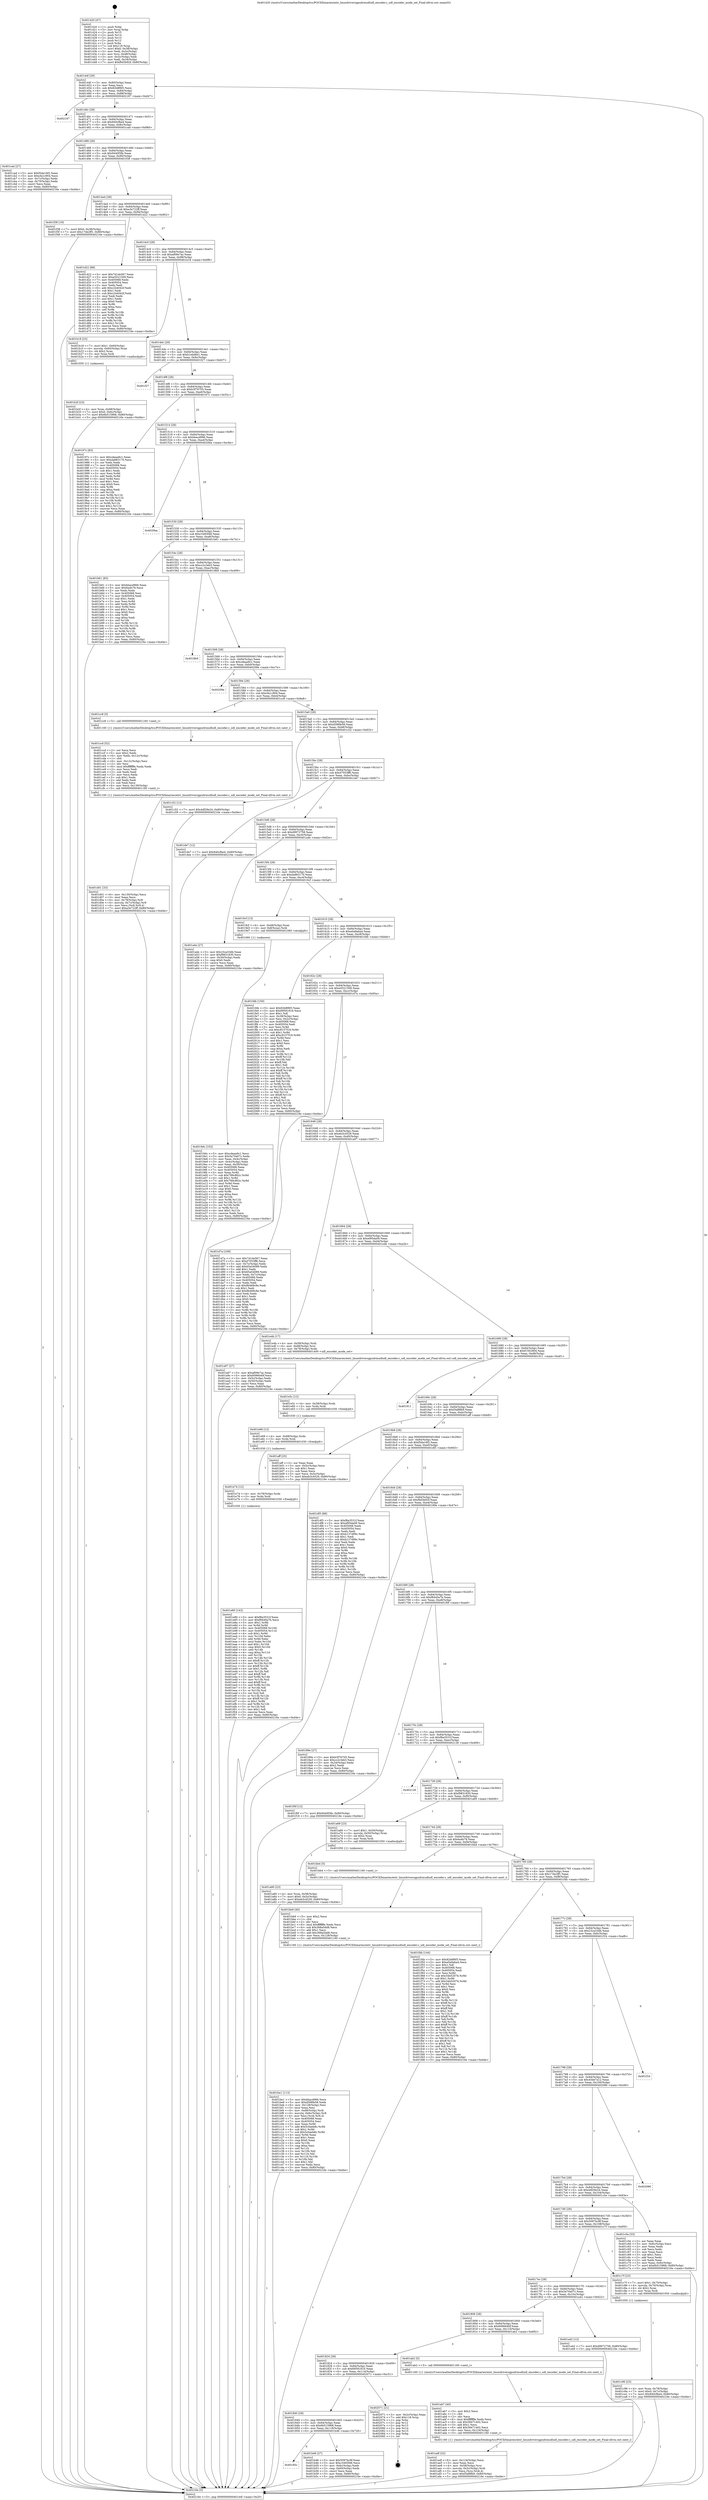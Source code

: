 digraph "0x401420" {
  label = "0x401420 (/mnt/c/Users/mathe/Desktop/tcc/POCII/binaries/extr_linuxdriversgpudrmudludl_encoder.c_udl_encoder_mode_set_Final-ollvm.out::main(0))"
  labelloc = "t"
  node[shape=record]

  Entry [label="",width=0.3,height=0.3,shape=circle,fillcolor=black,style=filled]
  "0x40144f" [label="{
     0x40144f [29]\l
     | [instrs]\l
     &nbsp;&nbsp;0x40144f \<+3\>: mov -0x80(%rbp),%eax\l
     &nbsp;&nbsp;0x401452 \<+2\>: mov %eax,%ecx\l
     &nbsp;&nbsp;0x401454 \<+6\>: sub $0x82b8f6f3,%ecx\l
     &nbsp;&nbsp;0x40145a \<+6\>: mov %eax,-0x84(%rbp)\l
     &nbsp;&nbsp;0x401460 \<+6\>: mov %ecx,-0x88(%rbp)\l
     &nbsp;&nbsp;0x401466 \<+6\>: je 0000000000402167 \<main+0xd47\>\l
  }"]
  "0x402167" [label="{
     0x402167\l
  }", style=dashed]
  "0x40146c" [label="{
     0x40146c [28]\l
     | [instrs]\l
     &nbsp;&nbsp;0x40146c \<+5\>: jmp 0000000000401471 \<main+0x51\>\l
     &nbsp;&nbsp;0x401471 \<+6\>: mov -0x84(%rbp),%eax\l
     &nbsp;&nbsp;0x401477 \<+5\>: sub $0x840cfbe4,%eax\l
     &nbsp;&nbsp;0x40147c \<+6\>: mov %eax,-0x8c(%rbp)\l
     &nbsp;&nbsp;0x401482 \<+6\>: je 0000000000401cad \<main+0x88d\>\l
  }"]
  Exit [label="",width=0.3,height=0.3,shape=circle,fillcolor=black,style=filled,peripheries=2]
  "0x401cad" [label="{
     0x401cad [27]\l
     | [instrs]\l
     &nbsp;&nbsp;0x401cad \<+5\>: mov $0xf5da16f2,%eax\l
     &nbsp;&nbsp;0x401cb2 \<+5\>: mov $0xcfa1c904,%ecx\l
     &nbsp;&nbsp;0x401cb7 \<+3\>: mov -0x7c(%rbp),%edx\l
     &nbsp;&nbsp;0x401cba \<+3\>: cmp -0x70(%rbp),%edx\l
     &nbsp;&nbsp;0x401cbd \<+3\>: cmovl %ecx,%eax\l
     &nbsp;&nbsp;0x401cc0 \<+3\>: mov %eax,-0x80(%rbp)\l
     &nbsp;&nbsp;0x401cc3 \<+5\>: jmp 000000000040216e \<main+0xd4e\>\l
  }"]
  "0x401488" [label="{
     0x401488 [28]\l
     | [instrs]\l
     &nbsp;&nbsp;0x401488 \<+5\>: jmp 000000000040148d \<main+0x6d\>\l
     &nbsp;&nbsp;0x40148d \<+6\>: mov -0x84(%rbp),%eax\l
     &nbsp;&nbsp;0x401493 \<+5\>: sub $0x9440f3fe,%eax\l
     &nbsp;&nbsp;0x401498 \<+6\>: mov %eax,-0x90(%rbp)\l
     &nbsp;&nbsp;0x40149e \<+6\>: je 0000000000401f38 \<main+0xb18\>\l
  }"]
  "0x401e80" [label="{
     0x401e80 [143]\l
     | [instrs]\l
     &nbsp;&nbsp;0x401e80 \<+5\>: mov $0xf8a3531f,%eax\l
     &nbsp;&nbsp;0x401e85 \<+5\>: mov $0xf8440a7b,%ecx\l
     &nbsp;&nbsp;0x401e8a \<+3\>: mov $0x1,%r8b\l
     &nbsp;&nbsp;0x401e8d \<+3\>: xor %r9d,%r9d\l
     &nbsp;&nbsp;0x401e90 \<+8\>: mov 0x405068,%r10d\l
     &nbsp;&nbsp;0x401e98 \<+8\>: mov 0x405054,%r11d\l
     &nbsp;&nbsp;0x401ea0 \<+4\>: sub $0x1,%r9d\l
     &nbsp;&nbsp;0x401ea4 \<+3\>: mov %r10d,%ebx\l
     &nbsp;&nbsp;0x401ea7 \<+3\>: add %r9d,%ebx\l
     &nbsp;&nbsp;0x401eaa \<+4\>: imul %ebx,%r10d\l
     &nbsp;&nbsp;0x401eae \<+4\>: and $0x1,%r10d\l
     &nbsp;&nbsp;0x401eb2 \<+4\>: cmp $0x0,%r10d\l
     &nbsp;&nbsp;0x401eb6 \<+4\>: sete %r14b\l
     &nbsp;&nbsp;0x401eba \<+4\>: cmp $0xa,%r11d\l
     &nbsp;&nbsp;0x401ebe \<+4\>: setl %r15b\l
     &nbsp;&nbsp;0x401ec2 \<+3\>: mov %r14b,%r12b\l
     &nbsp;&nbsp;0x401ec5 \<+4\>: xor $0xff,%r12b\l
     &nbsp;&nbsp;0x401ec9 \<+3\>: mov %r15b,%r13b\l
     &nbsp;&nbsp;0x401ecc \<+4\>: xor $0xff,%r13b\l
     &nbsp;&nbsp;0x401ed0 \<+4\>: xor $0x1,%r8b\l
     &nbsp;&nbsp;0x401ed4 \<+3\>: mov %r12b,%dl\l
     &nbsp;&nbsp;0x401ed7 \<+3\>: and $0xff,%dl\l
     &nbsp;&nbsp;0x401eda \<+3\>: and %r8b,%r14b\l
     &nbsp;&nbsp;0x401edd \<+3\>: mov %r13b,%sil\l
     &nbsp;&nbsp;0x401ee0 \<+4\>: and $0xff,%sil\l
     &nbsp;&nbsp;0x401ee4 \<+3\>: and %r8b,%r15b\l
     &nbsp;&nbsp;0x401ee7 \<+3\>: or %r14b,%dl\l
     &nbsp;&nbsp;0x401eea \<+3\>: or %r15b,%sil\l
     &nbsp;&nbsp;0x401eed \<+3\>: xor %sil,%dl\l
     &nbsp;&nbsp;0x401ef0 \<+3\>: or %r13b,%r12b\l
     &nbsp;&nbsp;0x401ef3 \<+4\>: xor $0xff,%r12b\l
     &nbsp;&nbsp;0x401ef7 \<+4\>: or $0x1,%r8b\l
     &nbsp;&nbsp;0x401efb \<+3\>: and %r8b,%r12b\l
     &nbsp;&nbsp;0x401efe \<+3\>: or %r12b,%dl\l
     &nbsp;&nbsp;0x401f01 \<+3\>: test $0x1,%dl\l
     &nbsp;&nbsp;0x401f04 \<+3\>: cmovne %ecx,%eax\l
     &nbsp;&nbsp;0x401f07 \<+3\>: mov %eax,-0x80(%rbp)\l
     &nbsp;&nbsp;0x401f0a \<+5\>: jmp 000000000040216e \<main+0xd4e\>\l
  }"]
  "0x401f38" [label="{
     0x401f38 [19]\l
     | [instrs]\l
     &nbsp;&nbsp;0x401f38 \<+7\>: movl $0x0,-0x38(%rbp)\l
     &nbsp;&nbsp;0x401f3f \<+7\>: movl $0x17de2ff1,-0x80(%rbp)\l
     &nbsp;&nbsp;0x401f46 \<+5\>: jmp 000000000040216e \<main+0xd4e\>\l
  }"]
  "0x4014a4" [label="{
     0x4014a4 [28]\l
     | [instrs]\l
     &nbsp;&nbsp;0x4014a4 \<+5\>: jmp 00000000004014a9 \<main+0x89\>\l
     &nbsp;&nbsp;0x4014a9 \<+6\>: mov -0x84(%rbp),%eax\l
     &nbsp;&nbsp;0x4014af \<+5\>: sub $0xa3e722ff,%eax\l
     &nbsp;&nbsp;0x4014b4 \<+6\>: mov %eax,-0x94(%rbp)\l
     &nbsp;&nbsp;0x4014ba \<+6\>: je 0000000000401d22 \<main+0x902\>\l
  }"]
  "0x401e74" [label="{
     0x401e74 [12]\l
     | [instrs]\l
     &nbsp;&nbsp;0x401e74 \<+4\>: mov -0x78(%rbp),%rdx\l
     &nbsp;&nbsp;0x401e78 \<+3\>: mov %rdx,%rdi\l
     &nbsp;&nbsp;0x401e7b \<+5\>: call 0000000000401030 \<free@plt\>\l
     | [calls]\l
     &nbsp;&nbsp;0x401030 \{1\} (unknown)\l
  }"]
  "0x401d22" [label="{
     0x401d22 [88]\l
     | [instrs]\l
     &nbsp;&nbsp;0x401d22 \<+5\>: mov $0x7d1de567,%eax\l
     &nbsp;&nbsp;0x401d27 \<+5\>: mov $0xe5521509,%ecx\l
     &nbsp;&nbsp;0x401d2c \<+7\>: mov 0x405068,%edx\l
     &nbsp;&nbsp;0x401d33 \<+7\>: mov 0x405054,%esi\l
     &nbsp;&nbsp;0x401d3a \<+2\>: mov %edx,%edi\l
     &nbsp;&nbsp;0x401d3c \<+6\>: add $0xc244042f,%edi\l
     &nbsp;&nbsp;0x401d42 \<+3\>: sub $0x1,%edi\l
     &nbsp;&nbsp;0x401d45 \<+6\>: sub $0xc244042f,%edi\l
     &nbsp;&nbsp;0x401d4b \<+3\>: imul %edi,%edx\l
     &nbsp;&nbsp;0x401d4e \<+3\>: and $0x1,%edx\l
     &nbsp;&nbsp;0x401d51 \<+3\>: cmp $0x0,%edx\l
     &nbsp;&nbsp;0x401d54 \<+4\>: sete %r8b\l
     &nbsp;&nbsp;0x401d58 \<+3\>: cmp $0xa,%esi\l
     &nbsp;&nbsp;0x401d5b \<+4\>: setl %r9b\l
     &nbsp;&nbsp;0x401d5f \<+3\>: mov %r8b,%r10b\l
     &nbsp;&nbsp;0x401d62 \<+3\>: and %r9b,%r10b\l
     &nbsp;&nbsp;0x401d65 \<+3\>: xor %r9b,%r8b\l
     &nbsp;&nbsp;0x401d68 \<+3\>: or %r8b,%r10b\l
     &nbsp;&nbsp;0x401d6b \<+4\>: test $0x1,%r10b\l
     &nbsp;&nbsp;0x401d6f \<+3\>: cmovne %ecx,%eax\l
     &nbsp;&nbsp;0x401d72 \<+3\>: mov %eax,-0x80(%rbp)\l
     &nbsp;&nbsp;0x401d75 \<+5\>: jmp 000000000040216e \<main+0xd4e\>\l
  }"]
  "0x4014c0" [label="{
     0x4014c0 [28]\l
     | [instrs]\l
     &nbsp;&nbsp;0x4014c0 \<+5\>: jmp 00000000004014c5 \<main+0xa5\>\l
     &nbsp;&nbsp;0x4014c5 \<+6\>: mov -0x84(%rbp),%eax\l
     &nbsp;&nbsp;0x4014cb \<+5\>: sub $0xaf09e7ac,%eax\l
     &nbsp;&nbsp;0x4014d0 \<+6\>: mov %eax,-0x98(%rbp)\l
     &nbsp;&nbsp;0x4014d6 \<+6\>: je 0000000000401b18 \<main+0x6f8\>\l
  }"]
  "0x401e68" [label="{
     0x401e68 [12]\l
     | [instrs]\l
     &nbsp;&nbsp;0x401e68 \<+4\>: mov -0x68(%rbp),%rdx\l
     &nbsp;&nbsp;0x401e6c \<+3\>: mov %rdx,%rdi\l
     &nbsp;&nbsp;0x401e6f \<+5\>: call 0000000000401030 \<free@plt\>\l
     | [calls]\l
     &nbsp;&nbsp;0x401030 \{1\} (unknown)\l
  }"]
  "0x401b18" [label="{
     0x401b18 [23]\l
     | [instrs]\l
     &nbsp;&nbsp;0x401b18 \<+7\>: movl $0x1,-0x60(%rbp)\l
     &nbsp;&nbsp;0x401b1f \<+4\>: movslq -0x60(%rbp),%rax\l
     &nbsp;&nbsp;0x401b23 \<+4\>: shl $0x2,%rax\l
     &nbsp;&nbsp;0x401b27 \<+3\>: mov %rax,%rdi\l
     &nbsp;&nbsp;0x401b2a \<+5\>: call 0000000000401050 \<malloc@plt\>\l
     | [calls]\l
     &nbsp;&nbsp;0x401050 \{1\} (unknown)\l
  }"]
  "0x4014dc" [label="{
     0x4014dc [28]\l
     | [instrs]\l
     &nbsp;&nbsp;0x4014dc \<+5\>: jmp 00000000004014e1 \<main+0xc1\>\l
     &nbsp;&nbsp;0x4014e1 \<+6\>: mov -0x84(%rbp),%eax\l
     &nbsp;&nbsp;0x4014e7 \<+5\>: sub $0xb1ebd6e1,%eax\l
     &nbsp;&nbsp;0x4014ec \<+6\>: mov %eax,-0x9c(%rbp)\l
     &nbsp;&nbsp;0x4014f2 \<+6\>: je 0000000000401f27 \<main+0xb07\>\l
  }"]
  "0x401e5c" [label="{
     0x401e5c [12]\l
     | [instrs]\l
     &nbsp;&nbsp;0x401e5c \<+4\>: mov -0x58(%rbp),%rdx\l
     &nbsp;&nbsp;0x401e60 \<+3\>: mov %rdx,%rdi\l
     &nbsp;&nbsp;0x401e63 \<+5\>: call 0000000000401030 \<free@plt\>\l
     | [calls]\l
     &nbsp;&nbsp;0x401030 \{1\} (unknown)\l
  }"]
  "0x401f27" [label="{
     0x401f27\l
  }", style=dashed]
  "0x4014f8" [label="{
     0x4014f8 [28]\l
     | [instrs]\l
     &nbsp;&nbsp;0x4014f8 \<+5\>: jmp 00000000004014fd \<main+0xdd\>\l
     &nbsp;&nbsp;0x4014fd \<+6\>: mov -0x84(%rbp),%eax\l
     &nbsp;&nbsp;0x401503 \<+5\>: sub $0xb3f76705,%eax\l
     &nbsp;&nbsp;0x401508 \<+6\>: mov %eax,-0xa0(%rbp)\l
     &nbsp;&nbsp;0x40150e \<+6\>: je 000000000040197c \<main+0x55c\>\l
  }"]
  "0x401d01" [label="{
     0x401d01 [33]\l
     | [instrs]\l
     &nbsp;&nbsp;0x401d01 \<+6\>: mov -0x130(%rbp),%ecx\l
     &nbsp;&nbsp;0x401d07 \<+3\>: imul %eax,%ecx\l
     &nbsp;&nbsp;0x401d0a \<+4\>: mov -0x78(%rbp),%r8\l
     &nbsp;&nbsp;0x401d0e \<+4\>: movslq -0x7c(%rbp),%r9\l
     &nbsp;&nbsp;0x401d12 \<+4\>: mov %ecx,(%r8,%r9,4)\l
     &nbsp;&nbsp;0x401d16 \<+7\>: movl $0xa3e722ff,-0x80(%rbp)\l
     &nbsp;&nbsp;0x401d1d \<+5\>: jmp 000000000040216e \<main+0xd4e\>\l
  }"]
  "0x40197c" [label="{
     0x40197c [83]\l
     | [instrs]\l
     &nbsp;&nbsp;0x40197c \<+5\>: mov $0xcdeaa9c1,%eax\l
     &nbsp;&nbsp;0x401981 \<+5\>: mov $0xda883170,%ecx\l
     &nbsp;&nbsp;0x401986 \<+2\>: xor %edx,%edx\l
     &nbsp;&nbsp;0x401988 \<+7\>: mov 0x405068,%esi\l
     &nbsp;&nbsp;0x40198f \<+7\>: mov 0x405054,%edi\l
     &nbsp;&nbsp;0x401996 \<+3\>: sub $0x1,%edx\l
     &nbsp;&nbsp;0x401999 \<+3\>: mov %esi,%r8d\l
     &nbsp;&nbsp;0x40199c \<+3\>: add %edx,%r8d\l
     &nbsp;&nbsp;0x40199f \<+4\>: imul %r8d,%esi\l
     &nbsp;&nbsp;0x4019a3 \<+3\>: and $0x1,%esi\l
     &nbsp;&nbsp;0x4019a6 \<+3\>: cmp $0x0,%esi\l
     &nbsp;&nbsp;0x4019a9 \<+4\>: sete %r9b\l
     &nbsp;&nbsp;0x4019ad \<+3\>: cmp $0xa,%edi\l
     &nbsp;&nbsp;0x4019b0 \<+4\>: setl %r10b\l
     &nbsp;&nbsp;0x4019b4 \<+3\>: mov %r9b,%r11b\l
     &nbsp;&nbsp;0x4019b7 \<+3\>: and %r10b,%r11b\l
     &nbsp;&nbsp;0x4019ba \<+3\>: xor %r10b,%r9b\l
     &nbsp;&nbsp;0x4019bd \<+3\>: or %r9b,%r11b\l
     &nbsp;&nbsp;0x4019c0 \<+4\>: test $0x1,%r11b\l
     &nbsp;&nbsp;0x4019c4 \<+3\>: cmovne %ecx,%eax\l
     &nbsp;&nbsp;0x4019c7 \<+3\>: mov %eax,-0x80(%rbp)\l
     &nbsp;&nbsp;0x4019ca \<+5\>: jmp 000000000040216e \<main+0xd4e\>\l
  }"]
  "0x401514" [label="{
     0x401514 [28]\l
     | [instrs]\l
     &nbsp;&nbsp;0x401514 \<+5\>: jmp 0000000000401519 \<main+0xf9\>\l
     &nbsp;&nbsp;0x401519 \<+6\>: mov -0x84(%rbp),%eax\l
     &nbsp;&nbsp;0x40151f \<+5\>: sub $0xbbacd966,%eax\l
     &nbsp;&nbsp;0x401524 \<+6\>: mov %eax,-0xa4(%rbp)\l
     &nbsp;&nbsp;0x40152a \<+6\>: je 00000000004020ba \<main+0xc9a\>\l
  }"]
  "0x401ccd" [label="{
     0x401ccd [52]\l
     | [instrs]\l
     &nbsp;&nbsp;0x401ccd \<+2\>: xor %ecx,%ecx\l
     &nbsp;&nbsp;0x401ccf \<+5\>: mov $0x2,%edx\l
     &nbsp;&nbsp;0x401cd4 \<+6\>: mov %edx,-0x12c(%rbp)\l
     &nbsp;&nbsp;0x401cda \<+1\>: cltd\l
     &nbsp;&nbsp;0x401cdb \<+6\>: mov -0x12c(%rbp),%esi\l
     &nbsp;&nbsp;0x401ce1 \<+2\>: idiv %esi\l
     &nbsp;&nbsp;0x401ce3 \<+6\>: imul $0xfffffffe,%edx,%edx\l
     &nbsp;&nbsp;0x401ce9 \<+2\>: mov %ecx,%edi\l
     &nbsp;&nbsp;0x401ceb \<+2\>: sub %edx,%edi\l
     &nbsp;&nbsp;0x401ced \<+2\>: mov %ecx,%edx\l
     &nbsp;&nbsp;0x401cef \<+3\>: sub $0x1,%edx\l
     &nbsp;&nbsp;0x401cf2 \<+2\>: add %edx,%edi\l
     &nbsp;&nbsp;0x401cf4 \<+2\>: sub %edi,%ecx\l
     &nbsp;&nbsp;0x401cf6 \<+6\>: mov %ecx,-0x130(%rbp)\l
     &nbsp;&nbsp;0x401cfc \<+5\>: call 0000000000401160 \<next_i\>\l
     | [calls]\l
     &nbsp;&nbsp;0x401160 \{1\} (/mnt/c/Users/mathe/Desktop/tcc/POCII/binaries/extr_linuxdriversgpudrmudludl_encoder.c_udl_encoder_mode_set_Final-ollvm.out::next_i)\l
  }"]
  "0x4020ba" [label="{
     0x4020ba\l
  }", style=dashed]
  "0x401530" [label="{
     0x401530 [28]\l
     | [instrs]\l
     &nbsp;&nbsp;0x401530 \<+5\>: jmp 0000000000401535 \<main+0x115\>\l
     &nbsp;&nbsp;0x401535 \<+6\>: mov -0x84(%rbp),%eax\l
     &nbsp;&nbsp;0x40153b \<+5\>: sub $0xc3493f48,%eax\l
     &nbsp;&nbsp;0x401540 \<+6\>: mov %eax,-0xa8(%rbp)\l
     &nbsp;&nbsp;0x401546 \<+6\>: je 0000000000401b61 \<main+0x741\>\l
  }"]
  "0x401c96" [label="{
     0x401c96 [23]\l
     | [instrs]\l
     &nbsp;&nbsp;0x401c96 \<+4\>: mov %rax,-0x78(%rbp)\l
     &nbsp;&nbsp;0x401c9a \<+7\>: movl $0x0,-0x7c(%rbp)\l
     &nbsp;&nbsp;0x401ca1 \<+7\>: movl $0x840cfbe4,-0x80(%rbp)\l
     &nbsp;&nbsp;0x401ca8 \<+5\>: jmp 000000000040216e \<main+0xd4e\>\l
  }"]
  "0x401b61" [label="{
     0x401b61 [83]\l
     | [instrs]\l
     &nbsp;&nbsp;0x401b61 \<+5\>: mov $0xbbacd966,%eax\l
     &nbsp;&nbsp;0x401b66 \<+5\>: mov $0x6a4b78,%ecx\l
     &nbsp;&nbsp;0x401b6b \<+2\>: xor %edx,%edx\l
     &nbsp;&nbsp;0x401b6d \<+7\>: mov 0x405068,%esi\l
     &nbsp;&nbsp;0x401b74 \<+7\>: mov 0x405054,%edi\l
     &nbsp;&nbsp;0x401b7b \<+3\>: sub $0x1,%edx\l
     &nbsp;&nbsp;0x401b7e \<+3\>: mov %esi,%r8d\l
     &nbsp;&nbsp;0x401b81 \<+3\>: add %edx,%r8d\l
     &nbsp;&nbsp;0x401b84 \<+4\>: imul %r8d,%esi\l
     &nbsp;&nbsp;0x401b88 \<+3\>: and $0x1,%esi\l
     &nbsp;&nbsp;0x401b8b \<+3\>: cmp $0x0,%esi\l
     &nbsp;&nbsp;0x401b8e \<+4\>: sete %r9b\l
     &nbsp;&nbsp;0x401b92 \<+3\>: cmp $0xa,%edi\l
     &nbsp;&nbsp;0x401b95 \<+4\>: setl %r10b\l
     &nbsp;&nbsp;0x401b99 \<+3\>: mov %r9b,%r11b\l
     &nbsp;&nbsp;0x401b9c \<+3\>: and %r10b,%r11b\l
     &nbsp;&nbsp;0x401b9f \<+3\>: xor %r10b,%r9b\l
     &nbsp;&nbsp;0x401ba2 \<+3\>: or %r9b,%r11b\l
     &nbsp;&nbsp;0x401ba5 \<+4\>: test $0x1,%r11b\l
     &nbsp;&nbsp;0x401ba9 \<+3\>: cmovne %ecx,%eax\l
     &nbsp;&nbsp;0x401bac \<+3\>: mov %eax,-0x80(%rbp)\l
     &nbsp;&nbsp;0x401baf \<+5\>: jmp 000000000040216e \<main+0xd4e\>\l
  }"]
  "0x40154c" [label="{
     0x40154c [28]\l
     | [instrs]\l
     &nbsp;&nbsp;0x40154c \<+5\>: jmp 0000000000401551 \<main+0x131\>\l
     &nbsp;&nbsp;0x401551 \<+6\>: mov -0x84(%rbp),%eax\l
     &nbsp;&nbsp;0x401557 \<+5\>: sub $0xcc2c3eb3,%eax\l
     &nbsp;&nbsp;0x40155c \<+6\>: mov %eax,-0xac(%rbp)\l
     &nbsp;&nbsp;0x401562 \<+6\>: je 00000000004018b9 \<main+0x499\>\l
  }"]
  "0x401be1" [label="{
     0x401be1 [113]\l
     | [instrs]\l
     &nbsp;&nbsp;0x401be1 \<+5\>: mov $0xbbacd966,%ecx\l
     &nbsp;&nbsp;0x401be6 \<+5\>: mov $0xd598fe58,%edx\l
     &nbsp;&nbsp;0x401beb \<+6\>: mov -0x128(%rbp),%esi\l
     &nbsp;&nbsp;0x401bf1 \<+3\>: imul %eax,%esi\l
     &nbsp;&nbsp;0x401bf4 \<+4\>: mov -0x68(%rbp),%rdi\l
     &nbsp;&nbsp;0x401bf8 \<+4\>: movslq -0x6c(%rbp),%r8\l
     &nbsp;&nbsp;0x401bfc \<+4\>: mov %esi,(%rdi,%r8,4)\l
     &nbsp;&nbsp;0x401c00 \<+7\>: mov 0x405068,%eax\l
     &nbsp;&nbsp;0x401c07 \<+7\>: mov 0x405054,%esi\l
     &nbsp;&nbsp;0x401c0e \<+3\>: mov %eax,%r9d\l
     &nbsp;&nbsp;0x401c11 \<+7\>: add $0x5c0aeb8c,%r9d\l
     &nbsp;&nbsp;0x401c18 \<+4\>: sub $0x1,%r9d\l
     &nbsp;&nbsp;0x401c1c \<+7\>: sub $0x5c0aeb8c,%r9d\l
     &nbsp;&nbsp;0x401c23 \<+4\>: imul %r9d,%eax\l
     &nbsp;&nbsp;0x401c27 \<+3\>: and $0x1,%eax\l
     &nbsp;&nbsp;0x401c2a \<+3\>: cmp $0x0,%eax\l
     &nbsp;&nbsp;0x401c2d \<+4\>: sete %r10b\l
     &nbsp;&nbsp;0x401c31 \<+3\>: cmp $0xa,%esi\l
     &nbsp;&nbsp;0x401c34 \<+4\>: setl %r11b\l
     &nbsp;&nbsp;0x401c38 \<+3\>: mov %r10b,%bl\l
     &nbsp;&nbsp;0x401c3b \<+3\>: and %r11b,%bl\l
     &nbsp;&nbsp;0x401c3e \<+3\>: xor %r11b,%r10b\l
     &nbsp;&nbsp;0x401c41 \<+3\>: or %r10b,%bl\l
     &nbsp;&nbsp;0x401c44 \<+3\>: test $0x1,%bl\l
     &nbsp;&nbsp;0x401c47 \<+3\>: cmovne %edx,%ecx\l
     &nbsp;&nbsp;0x401c4a \<+3\>: mov %ecx,-0x80(%rbp)\l
     &nbsp;&nbsp;0x401c4d \<+5\>: jmp 000000000040216e \<main+0xd4e\>\l
  }"]
  "0x4018b9" [label="{
     0x4018b9\l
  }", style=dashed]
  "0x401568" [label="{
     0x401568 [28]\l
     | [instrs]\l
     &nbsp;&nbsp;0x401568 \<+5\>: jmp 000000000040156d \<main+0x14d\>\l
     &nbsp;&nbsp;0x40156d \<+6\>: mov -0x84(%rbp),%eax\l
     &nbsp;&nbsp;0x401573 \<+5\>: sub $0xcdeaa9c1,%eax\l
     &nbsp;&nbsp;0x401578 \<+6\>: mov %eax,-0xb0(%rbp)\l
     &nbsp;&nbsp;0x40157e \<+6\>: je 000000000040209e \<main+0xc7e\>\l
  }"]
  "0x401bb9" [label="{
     0x401bb9 [40]\l
     | [instrs]\l
     &nbsp;&nbsp;0x401bb9 \<+5\>: mov $0x2,%ecx\l
     &nbsp;&nbsp;0x401bbe \<+1\>: cltd\l
     &nbsp;&nbsp;0x401bbf \<+2\>: idiv %ecx\l
     &nbsp;&nbsp;0x401bc1 \<+6\>: imul $0xfffffffe,%edx,%ecx\l
     &nbsp;&nbsp;0x401bc7 \<+6\>: sub $0x368a5dd8,%ecx\l
     &nbsp;&nbsp;0x401bcd \<+3\>: add $0x1,%ecx\l
     &nbsp;&nbsp;0x401bd0 \<+6\>: add $0x368a5dd8,%ecx\l
     &nbsp;&nbsp;0x401bd6 \<+6\>: mov %ecx,-0x128(%rbp)\l
     &nbsp;&nbsp;0x401bdc \<+5\>: call 0000000000401160 \<next_i\>\l
     | [calls]\l
     &nbsp;&nbsp;0x401160 \{1\} (/mnt/c/Users/mathe/Desktop/tcc/POCII/binaries/extr_linuxdriversgpudrmudludl_encoder.c_udl_encoder_mode_set_Final-ollvm.out::next_i)\l
  }"]
  "0x40209e" [label="{
     0x40209e\l
  }", style=dashed]
  "0x401584" [label="{
     0x401584 [28]\l
     | [instrs]\l
     &nbsp;&nbsp;0x401584 \<+5\>: jmp 0000000000401589 \<main+0x169\>\l
     &nbsp;&nbsp;0x401589 \<+6\>: mov -0x84(%rbp),%eax\l
     &nbsp;&nbsp;0x40158f \<+5\>: sub $0xcfa1c904,%eax\l
     &nbsp;&nbsp;0x401594 \<+6\>: mov %eax,-0xb4(%rbp)\l
     &nbsp;&nbsp;0x40159a \<+6\>: je 0000000000401cc8 \<main+0x8a8\>\l
  }"]
  "0x40185c" [label="{
     0x40185c\l
  }", style=dashed]
  "0x401cc8" [label="{
     0x401cc8 [5]\l
     | [instrs]\l
     &nbsp;&nbsp;0x401cc8 \<+5\>: call 0000000000401160 \<next_i\>\l
     | [calls]\l
     &nbsp;&nbsp;0x401160 \{1\} (/mnt/c/Users/mathe/Desktop/tcc/POCII/binaries/extr_linuxdriversgpudrmudludl_encoder.c_udl_encoder_mode_set_Final-ollvm.out::next_i)\l
  }"]
  "0x4015a0" [label="{
     0x4015a0 [28]\l
     | [instrs]\l
     &nbsp;&nbsp;0x4015a0 \<+5\>: jmp 00000000004015a5 \<main+0x185\>\l
     &nbsp;&nbsp;0x4015a5 \<+6\>: mov -0x84(%rbp),%eax\l
     &nbsp;&nbsp;0x4015ab \<+5\>: sub $0xd598fe58,%eax\l
     &nbsp;&nbsp;0x4015b0 \<+6\>: mov %eax,-0xb8(%rbp)\l
     &nbsp;&nbsp;0x4015b6 \<+6\>: je 0000000000401c52 \<main+0x832\>\l
  }"]
  "0x401b46" [label="{
     0x401b46 [27]\l
     | [instrs]\l
     &nbsp;&nbsp;0x401b46 \<+5\>: mov $0x5097bc9f,%eax\l
     &nbsp;&nbsp;0x401b4b \<+5\>: mov $0xc3493f48,%ecx\l
     &nbsp;&nbsp;0x401b50 \<+3\>: mov -0x6c(%rbp),%edx\l
     &nbsp;&nbsp;0x401b53 \<+3\>: cmp -0x60(%rbp),%edx\l
     &nbsp;&nbsp;0x401b56 \<+3\>: cmovl %ecx,%eax\l
     &nbsp;&nbsp;0x401b59 \<+3\>: mov %eax,-0x80(%rbp)\l
     &nbsp;&nbsp;0x401b5c \<+5\>: jmp 000000000040216e \<main+0xd4e\>\l
  }"]
  "0x401c52" [label="{
     0x401c52 [12]\l
     | [instrs]\l
     &nbsp;&nbsp;0x401c52 \<+7\>: movl $0x4df29e24,-0x80(%rbp)\l
     &nbsp;&nbsp;0x401c59 \<+5\>: jmp 000000000040216e \<main+0xd4e\>\l
  }"]
  "0x4015bc" [label="{
     0x4015bc [28]\l
     | [instrs]\l
     &nbsp;&nbsp;0x4015bc \<+5\>: jmp 00000000004015c1 \<main+0x1a1\>\l
     &nbsp;&nbsp;0x4015c1 \<+6\>: mov -0x84(%rbp),%eax\l
     &nbsp;&nbsp;0x4015c7 \<+5\>: sub $0xd7053ff6,%eax\l
     &nbsp;&nbsp;0x4015cc \<+6\>: mov %eax,-0xbc(%rbp)\l
     &nbsp;&nbsp;0x4015d2 \<+6\>: je 0000000000401de7 \<main+0x9c7\>\l
  }"]
  "0x401840" [label="{
     0x401840 [28]\l
     | [instrs]\l
     &nbsp;&nbsp;0x401840 \<+5\>: jmp 0000000000401845 \<main+0x425\>\l
     &nbsp;&nbsp;0x401845 \<+6\>: mov -0x84(%rbp),%eax\l
     &nbsp;&nbsp;0x40184b \<+5\>: sub $0x6b515968,%eax\l
     &nbsp;&nbsp;0x401850 \<+6\>: mov %eax,-0x118(%rbp)\l
     &nbsp;&nbsp;0x401856 \<+6\>: je 0000000000401b46 \<main+0x726\>\l
  }"]
  "0x401de7" [label="{
     0x401de7 [12]\l
     | [instrs]\l
     &nbsp;&nbsp;0x401de7 \<+7\>: movl $0x840cfbe4,-0x80(%rbp)\l
     &nbsp;&nbsp;0x401dee \<+5\>: jmp 000000000040216e \<main+0xd4e\>\l
  }"]
  "0x4015d8" [label="{
     0x4015d8 [28]\l
     | [instrs]\l
     &nbsp;&nbsp;0x4015d8 \<+5\>: jmp 00000000004015dd \<main+0x1bd\>\l
     &nbsp;&nbsp;0x4015dd \<+6\>: mov -0x84(%rbp),%eax\l
     &nbsp;&nbsp;0x4015e3 \<+5\>: sub $0xd9972758,%eax\l
     &nbsp;&nbsp;0x4015e8 \<+6\>: mov %eax,-0xc0(%rbp)\l
     &nbsp;&nbsp;0x4015ee \<+6\>: je 0000000000401a4e \<main+0x62e\>\l
  }"]
  "0x402071" [label="{
     0x402071 [21]\l
     | [instrs]\l
     &nbsp;&nbsp;0x402071 \<+3\>: mov -0x2c(%rbp),%eax\l
     &nbsp;&nbsp;0x402074 \<+7\>: add $0x118,%rsp\l
     &nbsp;&nbsp;0x40207b \<+1\>: pop %rbx\l
     &nbsp;&nbsp;0x40207c \<+2\>: pop %r12\l
     &nbsp;&nbsp;0x40207e \<+2\>: pop %r13\l
     &nbsp;&nbsp;0x402080 \<+2\>: pop %r14\l
     &nbsp;&nbsp;0x402082 \<+2\>: pop %r15\l
     &nbsp;&nbsp;0x402084 \<+1\>: pop %rbp\l
     &nbsp;&nbsp;0x402085 \<+1\>: ret\l
  }"]
  "0x401a4e" [label="{
     0x401a4e [27]\l
     | [instrs]\l
     &nbsp;&nbsp;0x401a4e \<+5\>: mov $0x23ca33db,%eax\l
     &nbsp;&nbsp;0x401a53 \<+5\>: mov $0xf9831830,%ecx\l
     &nbsp;&nbsp;0x401a58 \<+3\>: mov -0x30(%rbp),%edx\l
     &nbsp;&nbsp;0x401a5b \<+3\>: cmp $0x0,%edx\l
     &nbsp;&nbsp;0x401a5e \<+3\>: cmove %ecx,%eax\l
     &nbsp;&nbsp;0x401a61 \<+3\>: mov %eax,-0x80(%rbp)\l
     &nbsp;&nbsp;0x401a64 \<+5\>: jmp 000000000040216e \<main+0xd4e\>\l
  }"]
  "0x4015f4" [label="{
     0x4015f4 [28]\l
     | [instrs]\l
     &nbsp;&nbsp;0x4015f4 \<+5\>: jmp 00000000004015f9 \<main+0x1d9\>\l
     &nbsp;&nbsp;0x4015f9 \<+6\>: mov -0x84(%rbp),%eax\l
     &nbsp;&nbsp;0x4015ff \<+5\>: sub $0xda883170,%eax\l
     &nbsp;&nbsp;0x401604 \<+6\>: mov %eax,-0xc4(%rbp)\l
     &nbsp;&nbsp;0x40160a \<+6\>: je 00000000004019cf \<main+0x5af\>\l
  }"]
  "0x401b2f" [label="{
     0x401b2f [23]\l
     | [instrs]\l
     &nbsp;&nbsp;0x401b2f \<+4\>: mov %rax,-0x68(%rbp)\l
     &nbsp;&nbsp;0x401b33 \<+7\>: movl $0x0,-0x6c(%rbp)\l
     &nbsp;&nbsp;0x401b3a \<+7\>: movl $0x6b515968,-0x80(%rbp)\l
     &nbsp;&nbsp;0x401b41 \<+5\>: jmp 000000000040216e \<main+0xd4e\>\l
  }"]
  "0x4019cf" [label="{
     0x4019cf [13]\l
     | [instrs]\l
     &nbsp;&nbsp;0x4019cf \<+4\>: mov -0x48(%rbp),%rax\l
     &nbsp;&nbsp;0x4019d3 \<+4\>: mov 0x8(%rax),%rdi\l
     &nbsp;&nbsp;0x4019d7 \<+5\>: call 0000000000401060 \<atoi@plt\>\l
     | [calls]\l
     &nbsp;&nbsp;0x401060 \{1\} (unknown)\l
  }"]
  "0x401610" [label="{
     0x401610 [28]\l
     | [instrs]\l
     &nbsp;&nbsp;0x401610 \<+5\>: jmp 0000000000401615 \<main+0x1f5\>\l
     &nbsp;&nbsp;0x401615 \<+6\>: mov -0x84(%rbp),%eax\l
     &nbsp;&nbsp;0x40161b \<+5\>: sub $0xe0a9aba4,%eax\l
     &nbsp;&nbsp;0x401620 \<+6\>: mov %eax,-0xc8(%rbp)\l
     &nbsp;&nbsp;0x401626 \<+6\>: je 0000000000401fdb \<main+0xbbb\>\l
  }"]
  "0x401adf" [label="{
     0x401adf [32]\l
     | [instrs]\l
     &nbsp;&nbsp;0x401adf \<+6\>: mov -0x124(%rbp),%ecx\l
     &nbsp;&nbsp;0x401ae5 \<+3\>: imul %eax,%ecx\l
     &nbsp;&nbsp;0x401ae8 \<+4\>: mov -0x58(%rbp),%rsi\l
     &nbsp;&nbsp;0x401aec \<+4\>: movslq -0x5c(%rbp),%rdi\l
     &nbsp;&nbsp;0x401af0 \<+3\>: mov %ecx,(%rsi,%rdi,4)\l
     &nbsp;&nbsp;0x401af3 \<+7\>: movl $0xf3af8fb9,-0x80(%rbp)\l
     &nbsp;&nbsp;0x401afa \<+5\>: jmp 000000000040216e \<main+0xd4e\>\l
  }"]
  "0x401fdb" [label="{
     0x401fdb [150]\l
     | [instrs]\l
     &nbsp;&nbsp;0x401fdb \<+5\>: mov $0x82b8f6f3,%eax\l
     &nbsp;&nbsp;0x401fe0 \<+5\>: mov $0x69591816,%ecx\l
     &nbsp;&nbsp;0x401fe5 \<+2\>: mov $0x1,%dl\l
     &nbsp;&nbsp;0x401fe7 \<+3\>: mov -0x38(%rbp),%esi\l
     &nbsp;&nbsp;0x401fea \<+3\>: mov %esi,-0x2c(%rbp)\l
     &nbsp;&nbsp;0x401fed \<+7\>: mov 0x405068,%esi\l
     &nbsp;&nbsp;0x401ff4 \<+7\>: mov 0x405054,%edi\l
     &nbsp;&nbsp;0x401ffb \<+3\>: mov %esi,%r8d\l
     &nbsp;&nbsp;0x401ffe \<+7\>: sub $0xc8157f18,%r8d\l
     &nbsp;&nbsp;0x402005 \<+4\>: sub $0x1,%r8d\l
     &nbsp;&nbsp;0x402009 \<+7\>: add $0xc8157f18,%r8d\l
     &nbsp;&nbsp;0x402010 \<+4\>: imul %r8d,%esi\l
     &nbsp;&nbsp;0x402014 \<+3\>: and $0x1,%esi\l
     &nbsp;&nbsp;0x402017 \<+3\>: cmp $0x0,%esi\l
     &nbsp;&nbsp;0x40201a \<+4\>: sete %r9b\l
     &nbsp;&nbsp;0x40201e \<+3\>: cmp $0xa,%edi\l
     &nbsp;&nbsp;0x402021 \<+4\>: setl %r10b\l
     &nbsp;&nbsp;0x402025 \<+3\>: mov %r9b,%r11b\l
     &nbsp;&nbsp;0x402028 \<+4\>: xor $0xff,%r11b\l
     &nbsp;&nbsp;0x40202c \<+3\>: mov %r10b,%bl\l
     &nbsp;&nbsp;0x40202f \<+3\>: xor $0xff,%bl\l
     &nbsp;&nbsp;0x402032 \<+3\>: xor $0x1,%dl\l
     &nbsp;&nbsp;0x402035 \<+3\>: mov %r11b,%r14b\l
     &nbsp;&nbsp;0x402038 \<+4\>: and $0xff,%r14b\l
     &nbsp;&nbsp;0x40203c \<+3\>: and %dl,%r9b\l
     &nbsp;&nbsp;0x40203f \<+3\>: mov %bl,%r15b\l
     &nbsp;&nbsp;0x402042 \<+4\>: and $0xff,%r15b\l
     &nbsp;&nbsp;0x402046 \<+3\>: and %dl,%r10b\l
     &nbsp;&nbsp;0x402049 \<+3\>: or %r9b,%r14b\l
     &nbsp;&nbsp;0x40204c \<+3\>: or %r10b,%r15b\l
     &nbsp;&nbsp;0x40204f \<+3\>: xor %r15b,%r14b\l
     &nbsp;&nbsp;0x402052 \<+3\>: or %bl,%r11b\l
     &nbsp;&nbsp;0x402055 \<+4\>: xor $0xff,%r11b\l
     &nbsp;&nbsp;0x402059 \<+3\>: or $0x1,%dl\l
     &nbsp;&nbsp;0x40205c \<+3\>: and %dl,%r11b\l
     &nbsp;&nbsp;0x40205f \<+3\>: or %r11b,%r14b\l
     &nbsp;&nbsp;0x402062 \<+4\>: test $0x1,%r14b\l
     &nbsp;&nbsp;0x402066 \<+3\>: cmovne %ecx,%eax\l
     &nbsp;&nbsp;0x402069 \<+3\>: mov %eax,-0x80(%rbp)\l
     &nbsp;&nbsp;0x40206c \<+5\>: jmp 000000000040216e \<main+0xd4e\>\l
  }"]
  "0x40162c" [label="{
     0x40162c [28]\l
     | [instrs]\l
     &nbsp;&nbsp;0x40162c \<+5\>: jmp 0000000000401631 \<main+0x211\>\l
     &nbsp;&nbsp;0x401631 \<+6\>: mov -0x84(%rbp),%eax\l
     &nbsp;&nbsp;0x401637 \<+5\>: sub $0xe5521509,%eax\l
     &nbsp;&nbsp;0x40163c \<+6\>: mov %eax,-0xcc(%rbp)\l
     &nbsp;&nbsp;0x401642 \<+6\>: je 0000000000401d7a \<main+0x95a\>\l
  }"]
  "0x401ab7" [label="{
     0x401ab7 [40]\l
     | [instrs]\l
     &nbsp;&nbsp;0x401ab7 \<+5\>: mov $0x2,%ecx\l
     &nbsp;&nbsp;0x401abc \<+1\>: cltd\l
     &nbsp;&nbsp;0x401abd \<+2\>: idiv %ecx\l
     &nbsp;&nbsp;0x401abf \<+6\>: imul $0xfffffffe,%edx,%ecx\l
     &nbsp;&nbsp;0x401ac5 \<+6\>: sub $0x58471402,%ecx\l
     &nbsp;&nbsp;0x401acb \<+3\>: add $0x1,%ecx\l
     &nbsp;&nbsp;0x401ace \<+6\>: add $0x58471402,%ecx\l
     &nbsp;&nbsp;0x401ad4 \<+6\>: mov %ecx,-0x124(%rbp)\l
     &nbsp;&nbsp;0x401ada \<+5\>: call 0000000000401160 \<next_i\>\l
     | [calls]\l
     &nbsp;&nbsp;0x401160 \{1\} (/mnt/c/Users/mathe/Desktop/tcc/POCII/binaries/extr_linuxdriversgpudrmudludl_encoder.c_udl_encoder_mode_set_Final-ollvm.out::next_i)\l
  }"]
  "0x401d7a" [label="{
     0x401d7a [109]\l
     | [instrs]\l
     &nbsp;&nbsp;0x401d7a \<+5\>: mov $0x7d1de567,%eax\l
     &nbsp;&nbsp;0x401d7f \<+5\>: mov $0xd7053ff6,%ecx\l
     &nbsp;&nbsp;0x401d84 \<+3\>: mov -0x7c(%rbp),%edx\l
     &nbsp;&nbsp;0x401d87 \<+6\>: add $0x65a54089,%edx\l
     &nbsp;&nbsp;0x401d8d \<+3\>: add $0x1,%edx\l
     &nbsp;&nbsp;0x401d90 \<+6\>: sub $0x65a54089,%edx\l
     &nbsp;&nbsp;0x401d96 \<+3\>: mov %edx,-0x7c(%rbp)\l
     &nbsp;&nbsp;0x401d99 \<+7\>: mov 0x405068,%edx\l
     &nbsp;&nbsp;0x401da0 \<+7\>: mov 0x405054,%esi\l
     &nbsp;&nbsp;0x401da7 \<+2\>: mov %edx,%edi\l
     &nbsp;&nbsp;0x401da9 \<+6\>: sub $0x9b469c9e,%edi\l
     &nbsp;&nbsp;0x401daf \<+3\>: sub $0x1,%edi\l
     &nbsp;&nbsp;0x401db2 \<+6\>: add $0x9b469c9e,%edi\l
     &nbsp;&nbsp;0x401db8 \<+3\>: imul %edi,%edx\l
     &nbsp;&nbsp;0x401dbb \<+3\>: and $0x1,%edx\l
     &nbsp;&nbsp;0x401dbe \<+3\>: cmp $0x0,%edx\l
     &nbsp;&nbsp;0x401dc1 \<+4\>: sete %r8b\l
     &nbsp;&nbsp;0x401dc5 \<+3\>: cmp $0xa,%esi\l
     &nbsp;&nbsp;0x401dc8 \<+4\>: setl %r9b\l
     &nbsp;&nbsp;0x401dcc \<+3\>: mov %r8b,%r10b\l
     &nbsp;&nbsp;0x401dcf \<+3\>: and %r9b,%r10b\l
     &nbsp;&nbsp;0x401dd2 \<+3\>: xor %r9b,%r8b\l
     &nbsp;&nbsp;0x401dd5 \<+3\>: or %r8b,%r10b\l
     &nbsp;&nbsp;0x401dd8 \<+4\>: test $0x1,%r10b\l
     &nbsp;&nbsp;0x401ddc \<+3\>: cmovne %ecx,%eax\l
     &nbsp;&nbsp;0x401ddf \<+3\>: mov %eax,-0x80(%rbp)\l
     &nbsp;&nbsp;0x401de2 \<+5\>: jmp 000000000040216e \<main+0xd4e\>\l
  }"]
  "0x401648" [label="{
     0x401648 [28]\l
     | [instrs]\l
     &nbsp;&nbsp;0x401648 \<+5\>: jmp 000000000040164d \<main+0x22d\>\l
     &nbsp;&nbsp;0x40164d \<+6\>: mov -0x84(%rbp),%eax\l
     &nbsp;&nbsp;0x401653 \<+5\>: sub $0xeb3c4529,%eax\l
     &nbsp;&nbsp;0x401658 \<+6\>: mov %eax,-0xd0(%rbp)\l
     &nbsp;&nbsp;0x40165e \<+6\>: je 0000000000401a97 \<main+0x677\>\l
  }"]
  "0x401824" [label="{
     0x401824 [28]\l
     | [instrs]\l
     &nbsp;&nbsp;0x401824 \<+5\>: jmp 0000000000401829 \<main+0x409\>\l
     &nbsp;&nbsp;0x401829 \<+6\>: mov -0x84(%rbp),%eax\l
     &nbsp;&nbsp;0x40182f \<+5\>: sub $0x69591816,%eax\l
     &nbsp;&nbsp;0x401834 \<+6\>: mov %eax,-0x114(%rbp)\l
     &nbsp;&nbsp;0x40183a \<+6\>: je 0000000000402071 \<main+0xc51\>\l
  }"]
  "0x401a97" [label="{
     0x401a97 [27]\l
     | [instrs]\l
     &nbsp;&nbsp;0x401a97 \<+5\>: mov $0xaf09e7ac,%eax\l
     &nbsp;&nbsp;0x401a9c \<+5\>: mov $0x6096640f,%ecx\l
     &nbsp;&nbsp;0x401aa1 \<+3\>: mov -0x5c(%rbp),%edx\l
     &nbsp;&nbsp;0x401aa4 \<+3\>: cmp -0x50(%rbp),%edx\l
     &nbsp;&nbsp;0x401aa7 \<+3\>: cmovl %ecx,%eax\l
     &nbsp;&nbsp;0x401aaa \<+3\>: mov %eax,-0x80(%rbp)\l
     &nbsp;&nbsp;0x401aad \<+5\>: jmp 000000000040216e \<main+0xd4e\>\l
  }"]
  "0x401664" [label="{
     0x401664 [28]\l
     | [instrs]\l
     &nbsp;&nbsp;0x401664 \<+5\>: jmp 0000000000401669 \<main+0x249\>\l
     &nbsp;&nbsp;0x401669 \<+6\>: mov -0x84(%rbp),%eax\l
     &nbsp;&nbsp;0x40166f \<+5\>: sub $0xef95da09,%eax\l
     &nbsp;&nbsp;0x401674 \<+6\>: mov %eax,-0xd4(%rbp)\l
     &nbsp;&nbsp;0x40167a \<+6\>: je 0000000000401e4b \<main+0xa2b\>\l
  }"]
  "0x401ab2" [label="{
     0x401ab2 [5]\l
     | [instrs]\l
     &nbsp;&nbsp;0x401ab2 \<+5\>: call 0000000000401160 \<next_i\>\l
     | [calls]\l
     &nbsp;&nbsp;0x401160 \{1\} (/mnt/c/Users/mathe/Desktop/tcc/POCII/binaries/extr_linuxdriversgpudrmudludl_encoder.c_udl_encoder_mode_set_Final-ollvm.out::next_i)\l
  }"]
  "0x401e4b" [label="{
     0x401e4b [17]\l
     | [instrs]\l
     &nbsp;&nbsp;0x401e4b \<+4\>: mov -0x58(%rbp),%rdi\l
     &nbsp;&nbsp;0x401e4f \<+4\>: mov -0x68(%rbp),%rsi\l
     &nbsp;&nbsp;0x401e53 \<+4\>: mov -0x78(%rbp),%rdx\l
     &nbsp;&nbsp;0x401e57 \<+5\>: call 0000000000401400 \<udl_encoder_mode_set\>\l
     | [calls]\l
     &nbsp;&nbsp;0x401400 \{1\} (/mnt/c/Users/mathe/Desktop/tcc/POCII/binaries/extr_linuxdriversgpudrmudludl_encoder.c_udl_encoder_mode_set_Final-ollvm.out::udl_encoder_mode_set)\l
  }"]
  "0x401680" [label="{
     0x401680 [28]\l
     | [instrs]\l
     &nbsp;&nbsp;0x401680 \<+5\>: jmp 0000000000401685 \<main+0x265\>\l
     &nbsp;&nbsp;0x401685 \<+6\>: mov -0x84(%rbp),%eax\l
     &nbsp;&nbsp;0x40168b \<+5\>: sub $0xf1502904,%eax\l
     &nbsp;&nbsp;0x401690 \<+6\>: mov %eax,-0xd8(%rbp)\l
     &nbsp;&nbsp;0x401696 \<+6\>: je 0000000000401911 \<main+0x4f1\>\l
  }"]
  "0x401a80" [label="{
     0x401a80 [23]\l
     | [instrs]\l
     &nbsp;&nbsp;0x401a80 \<+4\>: mov %rax,-0x58(%rbp)\l
     &nbsp;&nbsp;0x401a84 \<+7\>: movl $0x0,-0x5c(%rbp)\l
     &nbsp;&nbsp;0x401a8b \<+7\>: movl $0xeb3c4529,-0x80(%rbp)\l
     &nbsp;&nbsp;0x401a92 \<+5\>: jmp 000000000040216e \<main+0xd4e\>\l
  }"]
  "0x401911" [label="{
     0x401911\l
  }", style=dashed]
  "0x40169c" [label="{
     0x40169c [28]\l
     | [instrs]\l
     &nbsp;&nbsp;0x40169c \<+5\>: jmp 00000000004016a1 \<main+0x281\>\l
     &nbsp;&nbsp;0x4016a1 \<+6\>: mov -0x84(%rbp),%eax\l
     &nbsp;&nbsp;0x4016a7 \<+5\>: sub $0xf3af8fb9,%eax\l
     &nbsp;&nbsp;0x4016ac \<+6\>: mov %eax,-0xdc(%rbp)\l
     &nbsp;&nbsp;0x4016b2 \<+6\>: je 0000000000401aff \<main+0x6df\>\l
  }"]
  "0x401808" [label="{
     0x401808 [28]\l
     | [instrs]\l
     &nbsp;&nbsp;0x401808 \<+5\>: jmp 000000000040180d \<main+0x3ed\>\l
     &nbsp;&nbsp;0x40180d \<+6\>: mov -0x84(%rbp),%eax\l
     &nbsp;&nbsp;0x401813 \<+5\>: sub $0x6096640f,%eax\l
     &nbsp;&nbsp;0x401818 \<+6\>: mov %eax,-0x110(%rbp)\l
     &nbsp;&nbsp;0x40181e \<+6\>: je 0000000000401ab2 \<main+0x692\>\l
  }"]
  "0x401aff" [label="{
     0x401aff [25]\l
     | [instrs]\l
     &nbsp;&nbsp;0x401aff \<+2\>: xor %eax,%eax\l
     &nbsp;&nbsp;0x401b01 \<+3\>: mov -0x5c(%rbp),%ecx\l
     &nbsp;&nbsp;0x401b04 \<+3\>: sub $0x1,%eax\l
     &nbsp;&nbsp;0x401b07 \<+2\>: sub %eax,%ecx\l
     &nbsp;&nbsp;0x401b09 \<+3\>: mov %ecx,-0x5c(%rbp)\l
     &nbsp;&nbsp;0x401b0c \<+7\>: movl $0xeb3c4529,-0x80(%rbp)\l
     &nbsp;&nbsp;0x401b13 \<+5\>: jmp 000000000040216e \<main+0xd4e\>\l
  }"]
  "0x4016b8" [label="{
     0x4016b8 [28]\l
     | [instrs]\l
     &nbsp;&nbsp;0x4016b8 \<+5\>: jmp 00000000004016bd \<main+0x29d\>\l
     &nbsp;&nbsp;0x4016bd \<+6\>: mov -0x84(%rbp),%eax\l
     &nbsp;&nbsp;0x4016c3 \<+5\>: sub $0xf5da16f2,%eax\l
     &nbsp;&nbsp;0x4016c8 \<+6\>: mov %eax,-0xe0(%rbp)\l
     &nbsp;&nbsp;0x4016ce \<+6\>: je 0000000000401df3 \<main+0x9d3\>\l
  }"]
  "0x401a42" [label="{
     0x401a42 [12]\l
     | [instrs]\l
     &nbsp;&nbsp;0x401a42 \<+7\>: movl $0xd9972758,-0x80(%rbp)\l
     &nbsp;&nbsp;0x401a49 \<+5\>: jmp 000000000040216e \<main+0xd4e\>\l
  }"]
  "0x401df3" [label="{
     0x401df3 [88]\l
     | [instrs]\l
     &nbsp;&nbsp;0x401df3 \<+5\>: mov $0xf8a3531f,%eax\l
     &nbsp;&nbsp;0x401df8 \<+5\>: mov $0xef95da09,%ecx\l
     &nbsp;&nbsp;0x401dfd \<+7\>: mov 0x405068,%edx\l
     &nbsp;&nbsp;0x401e04 \<+7\>: mov 0x405054,%esi\l
     &nbsp;&nbsp;0x401e0b \<+2\>: mov %edx,%edi\l
     &nbsp;&nbsp;0x401e0d \<+6\>: add $0xb137d99c,%edi\l
     &nbsp;&nbsp;0x401e13 \<+3\>: sub $0x1,%edi\l
     &nbsp;&nbsp;0x401e16 \<+6\>: sub $0xb137d99c,%edi\l
     &nbsp;&nbsp;0x401e1c \<+3\>: imul %edi,%edx\l
     &nbsp;&nbsp;0x401e1f \<+3\>: and $0x1,%edx\l
     &nbsp;&nbsp;0x401e22 \<+3\>: cmp $0x0,%edx\l
     &nbsp;&nbsp;0x401e25 \<+4\>: sete %r8b\l
     &nbsp;&nbsp;0x401e29 \<+3\>: cmp $0xa,%esi\l
     &nbsp;&nbsp;0x401e2c \<+4\>: setl %r9b\l
     &nbsp;&nbsp;0x401e30 \<+3\>: mov %r8b,%r10b\l
     &nbsp;&nbsp;0x401e33 \<+3\>: and %r9b,%r10b\l
     &nbsp;&nbsp;0x401e36 \<+3\>: xor %r9b,%r8b\l
     &nbsp;&nbsp;0x401e39 \<+3\>: or %r8b,%r10b\l
     &nbsp;&nbsp;0x401e3c \<+4\>: test $0x1,%r10b\l
     &nbsp;&nbsp;0x401e40 \<+3\>: cmovne %ecx,%eax\l
     &nbsp;&nbsp;0x401e43 \<+3\>: mov %eax,-0x80(%rbp)\l
     &nbsp;&nbsp;0x401e46 \<+5\>: jmp 000000000040216e \<main+0xd4e\>\l
  }"]
  "0x4016d4" [label="{
     0x4016d4 [28]\l
     | [instrs]\l
     &nbsp;&nbsp;0x4016d4 \<+5\>: jmp 00000000004016d9 \<main+0x2b9\>\l
     &nbsp;&nbsp;0x4016d9 \<+6\>: mov -0x84(%rbp),%eax\l
     &nbsp;&nbsp;0x4016df \<+5\>: sub $0xf6d3b92f,%eax\l
     &nbsp;&nbsp;0x4016e4 \<+6\>: mov %eax,-0xe4(%rbp)\l
     &nbsp;&nbsp;0x4016ea \<+6\>: je 000000000040189e \<main+0x47e\>\l
  }"]
  "0x4017ec" [label="{
     0x4017ec [28]\l
     | [instrs]\l
     &nbsp;&nbsp;0x4017ec \<+5\>: jmp 00000000004017f1 \<main+0x3d1\>\l
     &nbsp;&nbsp;0x4017f1 \<+6\>: mov -0x84(%rbp),%eax\l
     &nbsp;&nbsp;0x4017f7 \<+5\>: sub $0x5a70a07c,%eax\l
     &nbsp;&nbsp;0x4017fc \<+6\>: mov %eax,-0x10c(%rbp)\l
     &nbsp;&nbsp;0x401802 \<+6\>: je 0000000000401a42 \<main+0x622\>\l
  }"]
  "0x40189e" [label="{
     0x40189e [27]\l
     | [instrs]\l
     &nbsp;&nbsp;0x40189e \<+5\>: mov $0xb3f76705,%eax\l
     &nbsp;&nbsp;0x4018a3 \<+5\>: mov $0xcc2c3eb3,%ecx\l
     &nbsp;&nbsp;0x4018a8 \<+3\>: mov -0x34(%rbp),%edx\l
     &nbsp;&nbsp;0x4018ab \<+3\>: cmp $0x2,%edx\l
     &nbsp;&nbsp;0x4018ae \<+3\>: cmovne %ecx,%eax\l
     &nbsp;&nbsp;0x4018b1 \<+3\>: mov %eax,-0x80(%rbp)\l
     &nbsp;&nbsp;0x4018b4 \<+5\>: jmp 000000000040216e \<main+0xd4e\>\l
  }"]
  "0x4016f0" [label="{
     0x4016f0 [28]\l
     | [instrs]\l
     &nbsp;&nbsp;0x4016f0 \<+5\>: jmp 00000000004016f5 \<main+0x2d5\>\l
     &nbsp;&nbsp;0x4016f5 \<+6\>: mov -0x84(%rbp),%eax\l
     &nbsp;&nbsp;0x4016fb \<+5\>: sub $0xf8440a7b,%eax\l
     &nbsp;&nbsp;0x401700 \<+6\>: mov %eax,-0xe8(%rbp)\l
     &nbsp;&nbsp;0x401706 \<+6\>: je 0000000000401f0f \<main+0xaef\>\l
  }"]
  "0x40216e" [label="{
     0x40216e [5]\l
     | [instrs]\l
     &nbsp;&nbsp;0x40216e \<+5\>: jmp 000000000040144f \<main+0x2f\>\l
  }"]
  "0x401420" [label="{
     0x401420 [47]\l
     | [instrs]\l
     &nbsp;&nbsp;0x401420 \<+1\>: push %rbp\l
     &nbsp;&nbsp;0x401421 \<+3\>: mov %rsp,%rbp\l
     &nbsp;&nbsp;0x401424 \<+2\>: push %r15\l
     &nbsp;&nbsp;0x401426 \<+2\>: push %r14\l
     &nbsp;&nbsp;0x401428 \<+2\>: push %r13\l
     &nbsp;&nbsp;0x40142a \<+2\>: push %r12\l
     &nbsp;&nbsp;0x40142c \<+1\>: push %rbx\l
     &nbsp;&nbsp;0x40142d \<+7\>: sub $0x118,%rsp\l
     &nbsp;&nbsp;0x401434 \<+7\>: movl $0x0,-0x38(%rbp)\l
     &nbsp;&nbsp;0x40143b \<+3\>: mov %edi,-0x3c(%rbp)\l
     &nbsp;&nbsp;0x40143e \<+4\>: mov %rsi,-0x48(%rbp)\l
     &nbsp;&nbsp;0x401442 \<+3\>: mov -0x3c(%rbp),%edi\l
     &nbsp;&nbsp;0x401445 \<+3\>: mov %edi,-0x34(%rbp)\l
     &nbsp;&nbsp;0x401448 \<+7\>: movl $0xf6d3b92f,-0x80(%rbp)\l
  }"]
  "0x4019dc" [label="{
     0x4019dc [102]\l
     | [instrs]\l
     &nbsp;&nbsp;0x4019dc \<+5\>: mov $0xcdeaa9c1,%ecx\l
     &nbsp;&nbsp;0x4019e1 \<+5\>: mov $0x5a70a07c,%edx\l
     &nbsp;&nbsp;0x4019e6 \<+3\>: mov %eax,-0x4c(%rbp)\l
     &nbsp;&nbsp;0x4019e9 \<+3\>: mov -0x4c(%rbp),%eax\l
     &nbsp;&nbsp;0x4019ec \<+3\>: mov %eax,-0x30(%rbp)\l
     &nbsp;&nbsp;0x4019ef \<+7\>: mov 0x405068,%eax\l
     &nbsp;&nbsp;0x4019f6 \<+7\>: mov 0x405054,%esi\l
     &nbsp;&nbsp;0x4019fd \<+3\>: mov %eax,%r8d\l
     &nbsp;&nbsp;0x401a00 \<+7\>: sub $0x789c862c,%r8d\l
     &nbsp;&nbsp;0x401a07 \<+4\>: sub $0x1,%r8d\l
     &nbsp;&nbsp;0x401a0b \<+7\>: add $0x789c862c,%r8d\l
     &nbsp;&nbsp;0x401a12 \<+4\>: imul %r8d,%eax\l
     &nbsp;&nbsp;0x401a16 \<+3\>: and $0x1,%eax\l
     &nbsp;&nbsp;0x401a19 \<+3\>: cmp $0x0,%eax\l
     &nbsp;&nbsp;0x401a1c \<+4\>: sete %r9b\l
     &nbsp;&nbsp;0x401a20 \<+3\>: cmp $0xa,%esi\l
     &nbsp;&nbsp;0x401a23 \<+4\>: setl %r10b\l
     &nbsp;&nbsp;0x401a27 \<+3\>: mov %r9b,%r11b\l
     &nbsp;&nbsp;0x401a2a \<+3\>: and %r10b,%r11b\l
     &nbsp;&nbsp;0x401a2d \<+3\>: xor %r10b,%r9b\l
     &nbsp;&nbsp;0x401a30 \<+3\>: or %r9b,%r11b\l
     &nbsp;&nbsp;0x401a33 \<+4\>: test $0x1,%r11b\l
     &nbsp;&nbsp;0x401a37 \<+3\>: cmovne %edx,%ecx\l
     &nbsp;&nbsp;0x401a3a \<+3\>: mov %ecx,-0x80(%rbp)\l
     &nbsp;&nbsp;0x401a3d \<+5\>: jmp 000000000040216e \<main+0xd4e\>\l
  }"]
  "0x401c7f" [label="{
     0x401c7f [23]\l
     | [instrs]\l
     &nbsp;&nbsp;0x401c7f \<+7\>: movl $0x1,-0x70(%rbp)\l
     &nbsp;&nbsp;0x401c86 \<+4\>: movslq -0x70(%rbp),%rax\l
     &nbsp;&nbsp;0x401c8a \<+4\>: shl $0x2,%rax\l
     &nbsp;&nbsp;0x401c8e \<+3\>: mov %rax,%rdi\l
     &nbsp;&nbsp;0x401c91 \<+5\>: call 0000000000401050 \<malloc@plt\>\l
     | [calls]\l
     &nbsp;&nbsp;0x401050 \{1\} (unknown)\l
  }"]
  "0x401f0f" [label="{
     0x401f0f [12]\l
     | [instrs]\l
     &nbsp;&nbsp;0x401f0f \<+7\>: movl $0x9440f3fe,-0x80(%rbp)\l
     &nbsp;&nbsp;0x401f16 \<+5\>: jmp 000000000040216e \<main+0xd4e\>\l
  }"]
  "0x40170c" [label="{
     0x40170c [28]\l
     | [instrs]\l
     &nbsp;&nbsp;0x40170c \<+5\>: jmp 0000000000401711 \<main+0x2f1\>\l
     &nbsp;&nbsp;0x401711 \<+6\>: mov -0x84(%rbp),%eax\l
     &nbsp;&nbsp;0x401717 \<+5\>: sub $0xf8a3531f,%eax\l
     &nbsp;&nbsp;0x40171c \<+6\>: mov %eax,-0xec(%rbp)\l
     &nbsp;&nbsp;0x401722 \<+6\>: je 0000000000402126 \<main+0xd06\>\l
  }"]
  "0x4017d0" [label="{
     0x4017d0 [28]\l
     | [instrs]\l
     &nbsp;&nbsp;0x4017d0 \<+5\>: jmp 00000000004017d5 \<main+0x3b5\>\l
     &nbsp;&nbsp;0x4017d5 \<+6\>: mov -0x84(%rbp),%eax\l
     &nbsp;&nbsp;0x4017db \<+5\>: sub $0x5097bc9f,%eax\l
     &nbsp;&nbsp;0x4017e0 \<+6\>: mov %eax,-0x108(%rbp)\l
     &nbsp;&nbsp;0x4017e6 \<+6\>: je 0000000000401c7f \<main+0x85f\>\l
  }"]
  "0x402126" [label="{
     0x402126\l
  }", style=dashed]
  "0x401728" [label="{
     0x401728 [28]\l
     | [instrs]\l
     &nbsp;&nbsp;0x401728 \<+5\>: jmp 000000000040172d \<main+0x30d\>\l
     &nbsp;&nbsp;0x40172d \<+6\>: mov -0x84(%rbp),%eax\l
     &nbsp;&nbsp;0x401733 \<+5\>: sub $0xf9831830,%eax\l
     &nbsp;&nbsp;0x401738 \<+6\>: mov %eax,-0xf0(%rbp)\l
     &nbsp;&nbsp;0x40173e \<+6\>: je 0000000000401a69 \<main+0x649\>\l
  }"]
  "0x401c5e" [label="{
     0x401c5e [33]\l
     | [instrs]\l
     &nbsp;&nbsp;0x401c5e \<+2\>: xor %eax,%eax\l
     &nbsp;&nbsp;0x401c60 \<+3\>: mov -0x6c(%rbp),%ecx\l
     &nbsp;&nbsp;0x401c63 \<+2\>: mov %eax,%edx\l
     &nbsp;&nbsp;0x401c65 \<+2\>: sub %ecx,%edx\l
     &nbsp;&nbsp;0x401c67 \<+2\>: mov %eax,%ecx\l
     &nbsp;&nbsp;0x401c69 \<+3\>: sub $0x1,%ecx\l
     &nbsp;&nbsp;0x401c6c \<+2\>: add %ecx,%edx\l
     &nbsp;&nbsp;0x401c6e \<+2\>: sub %edx,%eax\l
     &nbsp;&nbsp;0x401c70 \<+3\>: mov %eax,-0x6c(%rbp)\l
     &nbsp;&nbsp;0x401c73 \<+7\>: movl $0x6b515968,-0x80(%rbp)\l
     &nbsp;&nbsp;0x401c7a \<+5\>: jmp 000000000040216e \<main+0xd4e\>\l
  }"]
  "0x401a69" [label="{
     0x401a69 [23]\l
     | [instrs]\l
     &nbsp;&nbsp;0x401a69 \<+7\>: movl $0x1,-0x50(%rbp)\l
     &nbsp;&nbsp;0x401a70 \<+4\>: movslq -0x50(%rbp),%rax\l
     &nbsp;&nbsp;0x401a74 \<+4\>: shl $0x2,%rax\l
     &nbsp;&nbsp;0x401a78 \<+3\>: mov %rax,%rdi\l
     &nbsp;&nbsp;0x401a7b \<+5\>: call 0000000000401050 \<malloc@plt\>\l
     | [calls]\l
     &nbsp;&nbsp;0x401050 \{1\} (unknown)\l
  }"]
  "0x401744" [label="{
     0x401744 [28]\l
     | [instrs]\l
     &nbsp;&nbsp;0x401744 \<+5\>: jmp 0000000000401749 \<main+0x329\>\l
     &nbsp;&nbsp;0x401749 \<+6\>: mov -0x84(%rbp),%eax\l
     &nbsp;&nbsp;0x40174f \<+5\>: sub $0x6a4b78,%eax\l
     &nbsp;&nbsp;0x401754 \<+6\>: mov %eax,-0xf4(%rbp)\l
     &nbsp;&nbsp;0x40175a \<+6\>: je 0000000000401bb4 \<main+0x794\>\l
  }"]
  "0x4017b4" [label="{
     0x4017b4 [28]\l
     | [instrs]\l
     &nbsp;&nbsp;0x4017b4 \<+5\>: jmp 00000000004017b9 \<main+0x399\>\l
     &nbsp;&nbsp;0x4017b9 \<+6\>: mov -0x84(%rbp),%eax\l
     &nbsp;&nbsp;0x4017bf \<+5\>: sub $0x4df29e24,%eax\l
     &nbsp;&nbsp;0x4017c4 \<+6\>: mov %eax,-0x104(%rbp)\l
     &nbsp;&nbsp;0x4017ca \<+6\>: je 0000000000401c5e \<main+0x83e\>\l
  }"]
  "0x401bb4" [label="{
     0x401bb4 [5]\l
     | [instrs]\l
     &nbsp;&nbsp;0x401bb4 \<+5\>: call 0000000000401160 \<next_i\>\l
     | [calls]\l
     &nbsp;&nbsp;0x401160 \{1\} (/mnt/c/Users/mathe/Desktop/tcc/POCII/binaries/extr_linuxdriversgpudrmudludl_encoder.c_udl_encoder_mode_set_Final-ollvm.out::next_i)\l
  }"]
  "0x401760" [label="{
     0x401760 [28]\l
     | [instrs]\l
     &nbsp;&nbsp;0x401760 \<+5\>: jmp 0000000000401765 \<main+0x345\>\l
     &nbsp;&nbsp;0x401765 \<+6\>: mov -0x84(%rbp),%eax\l
     &nbsp;&nbsp;0x40176b \<+5\>: sub $0x17de2ff1,%eax\l
     &nbsp;&nbsp;0x401770 \<+6\>: mov %eax,-0xf8(%rbp)\l
     &nbsp;&nbsp;0x401776 \<+6\>: je 0000000000401f4b \<main+0xb2b\>\l
  }"]
  "0x402086" [label="{
     0x402086\l
  }", style=dashed]
  "0x401f4b" [label="{
     0x401f4b [144]\l
     | [instrs]\l
     &nbsp;&nbsp;0x401f4b \<+5\>: mov $0x82b8f6f3,%eax\l
     &nbsp;&nbsp;0x401f50 \<+5\>: mov $0xe0a9aba4,%ecx\l
     &nbsp;&nbsp;0x401f55 \<+2\>: mov $0x1,%dl\l
     &nbsp;&nbsp;0x401f57 \<+7\>: mov 0x405068,%esi\l
     &nbsp;&nbsp;0x401f5e \<+7\>: mov 0x405054,%edi\l
     &nbsp;&nbsp;0x401f65 \<+3\>: mov %esi,%r8d\l
     &nbsp;&nbsp;0x401f68 \<+7\>: sub $0x34b5207b,%r8d\l
     &nbsp;&nbsp;0x401f6f \<+4\>: sub $0x1,%r8d\l
     &nbsp;&nbsp;0x401f73 \<+7\>: add $0x34b5207b,%r8d\l
     &nbsp;&nbsp;0x401f7a \<+4\>: imul %r8d,%esi\l
     &nbsp;&nbsp;0x401f7e \<+3\>: and $0x1,%esi\l
     &nbsp;&nbsp;0x401f81 \<+3\>: cmp $0x0,%esi\l
     &nbsp;&nbsp;0x401f84 \<+4\>: sete %r9b\l
     &nbsp;&nbsp;0x401f88 \<+3\>: cmp $0xa,%edi\l
     &nbsp;&nbsp;0x401f8b \<+4\>: setl %r10b\l
     &nbsp;&nbsp;0x401f8f \<+3\>: mov %r9b,%r11b\l
     &nbsp;&nbsp;0x401f92 \<+4\>: xor $0xff,%r11b\l
     &nbsp;&nbsp;0x401f96 \<+3\>: mov %r10b,%bl\l
     &nbsp;&nbsp;0x401f99 \<+3\>: xor $0xff,%bl\l
     &nbsp;&nbsp;0x401f9c \<+3\>: xor $0x1,%dl\l
     &nbsp;&nbsp;0x401f9f \<+3\>: mov %r11b,%r14b\l
     &nbsp;&nbsp;0x401fa2 \<+4\>: and $0xff,%r14b\l
     &nbsp;&nbsp;0x401fa6 \<+3\>: and %dl,%r9b\l
     &nbsp;&nbsp;0x401fa9 \<+3\>: mov %bl,%r15b\l
     &nbsp;&nbsp;0x401fac \<+4\>: and $0xff,%r15b\l
     &nbsp;&nbsp;0x401fb0 \<+3\>: and %dl,%r10b\l
     &nbsp;&nbsp;0x401fb3 \<+3\>: or %r9b,%r14b\l
     &nbsp;&nbsp;0x401fb6 \<+3\>: or %r10b,%r15b\l
     &nbsp;&nbsp;0x401fb9 \<+3\>: xor %r15b,%r14b\l
     &nbsp;&nbsp;0x401fbc \<+3\>: or %bl,%r11b\l
     &nbsp;&nbsp;0x401fbf \<+4\>: xor $0xff,%r11b\l
     &nbsp;&nbsp;0x401fc3 \<+3\>: or $0x1,%dl\l
     &nbsp;&nbsp;0x401fc6 \<+3\>: and %dl,%r11b\l
     &nbsp;&nbsp;0x401fc9 \<+3\>: or %r11b,%r14b\l
     &nbsp;&nbsp;0x401fcc \<+4\>: test $0x1,%r14b\l
     &nbsp;&nbsp;0x401fd0 \<+3\>: cmovne %ecx,%eax\l
     &nbsp;&nbsp;0x401fd3 \<+3\>: mov %eax,-0x80(%rbp)\l
     &nbsp;&nbsp;0x401fd6 \<+5\>: jmp 000000000040216e \<main+0xd4e\>\l
  }"]
  "0x40177c" [label="{
     0x40177c [28]\l
     | [instrs]\l
     &nbsp;&nbsp;0x40177c \<+5\>: jmp 0000000000401781 \<main+0x361\>\l
     &nbsp;&nbsp;0x401781 \<+6\>: mov -0x84(%rbp),%eax\l
     &nbsp;&nbsp;0x401787 \<+5\>: sub $0x23ca33db,%eax\l
     &nbsp;&nbsp;0x40178c \<+6\>: mov %eax,-0xfc(%rbp)\l
     &nbsp;&nbsp;0x401792 \<+6\>: je 0000000000401f1b \<main+0xafb\>\l
  }"]
  "0x401798" [label="{
     0x401798 [28]\l
     | [instrs]\l
     &nbsp;&nbsp;0x401798 \<+5\>: jmp 000000000040179d \<main+0x37d\>\l
     &nbsp;&nbsp;0x40179d \<+6\>: mov -0x84(%rbp),%eax\l
     &nbsp;&nbsp;0x4017a3 \<+5\>: sub $0x45de7a12,%eax\l
     &nbsp;&nbsp;0x4017a8 \<+6\>: mov %eax,-0x100(%rbp)\l
     &nbsp;&nbsp;0x4017ae \<+6\>: je 0000000000402086 \<main+0xc66\>\l
  }"]
  "0x401f1b" [label="{
     0x401f1b\l
  }", style=dashed]
  Entry -> "0x401420" [label=" 1"]
  "0x40144f" -> "0x402167" [label=" 0"]
  "0x40144f" -> "0x40146c" [label=" 31"]
  "0x402071" -> Exit [label=" 1"]
  "0x40146c" -> "0x401cad" [label=" 2"]
  "0x40146c" -> "0x401488" [label=" 29"]
  "0x401fdb" -> "0x40216e" [label=" 1"]
  "0x401488" -> "0x401f38" [label=" 1"]
  "0x401488" -> "0x4014a4" [label=" 28"]
  "0x401f4b" -> "0x40216e" [label=" 1"]
  "0x4014a4" -> "0x401d22" [label=" 1"]
  "0x4014a4" -> "0x4014c0" [label=" 27"]
  "0x401f38" -> "0x40216e" [label=" 1"]
  "0x4014c0" -> "0x401b18" [label=" 1"]
  "0x4014c0" -> "0x4014dc" [label=" 26"]
  "0x401f0f" -> "0x40216e" [label=" 1"]
  "0x4014dc" -> "0x401f27" [label=" 0"]
  "0x4014dc" -> "0x4014f8" [label=" 26"]
  "0x401e80" -> "0x40216e" [label=" 1"]
  "0x4014f8" -> "0x40197c" [label=" 1"]
  "0x4014f8" -> "0x401514" [label=" 25"]
  "0x401e74" -> "0x401e80" [label=" 1"]
  "0x401514" -> "0x4020ba" [label=" 0"]
  "0x401514" -> "0x401530" [label=" 25"]
  "0x401e68" -> "0x401e74" [label=" 1"]
  "0x401530" -> "0x401b61" [label=" 1"]
  "0x401530" -> "0x40154c" [label=" 24"]
  "0x401e5c" -> "0x401e68" [label=" 1"]
  "0x40154c" -> "0x4018b9" [label=" 0"]
  "0x40154c" -> "0x401568" [label=" 24"]
  "0x401e4b" -> "0x401e5c" [label=" 1"]
  "0x401568" -> "0x40209e" [label=" 0"]
  "0x401568" -> "0x401584" [label=" 24"]
  "0x401df3" -> "0x40216e" [label=" 1"]
  "0x401584" -> "0x401cc8" [label=" 1"]
  "0x401584" -> "0x4015a0" [label=" 23"]
  "0x401de7" -> "0x40216e" [label=" 1"]
  "0x4015a0" -> "0x401c52" [label=" 1"]
  "0x4015a0" -> "0x4015bc" [label=" 22"]
  "0x401d7a" -> "0x40216e" [label=" 1"]
  "0x4015bc" -> "0x401de7" [label=" 1"]
  "0x4015bc" -> "0x4015d8" [label=" 21"]
  "0x401d01" -> "0x40216e" [label=" 1"]
  "0x4015d8" -> "0x401a4e" [label=" 1"]
  "0x4015d8" -> "0x4015f4" [label=" 20"]
  "0x401ccd" -> "0x401d01" [label=" 1"]
  "0x4015f4" -> "0x4019cf" [label=" 1"]
  "0x4015f4" -> "0x401610" [label=" 19"]
  "0x401cad" -> "0x40216e" [label=" 2"]
  "0x401610" -> "0x401fdb" [label=" 1"]
  "0x401610" -> "0x40162c" [label=" 18"]
  "0x401c96" -> "0x40216e" [label=" 1"]
  "0x40162c" -> "0x401d7a" [label=" 1"]
  "0x40162c" -> "0x401648" [label=" 17"]
  "0x401c7f" -> "0x401c96" [label=" 1"]
  "0x401648" -> "0x401a97" [label=" 2"]
  "0x401648" -> "0x401664" [label=" 15"]
  "0x401c5e" -> "0x40216e" [label=" 1"]
  "0x401664" -> "0x401e4b" [label=" 1"]
  "0x401664" -> "0x401680" [label=" 14"]
  "0x401c52" -> "0x40216e" [label=" 1"]
  "0x401680" -> "0x401911" [label=" 0"]
  "0x401680" -> "0x40169c" [label=" 14"]
  "0x401bb9" -> "0x401be1" [label=" 1"]
  "0x40169c" -> "0x401aff" [label=" 1"]
  "0x40169c" -> "0x4016b8" [label=" 13"]
  "0x401bb4" -> "0x401bb9" [label=" 1"]
  "0x4016b8" -> "0x401df3" [label=" 1"]
  "0x4016b8" -> "0x4016d4" [label=" 12"]
  "0x401b61" -> "0x40216e" [label=" 1"]
  "0x4016d4" -> "0x40189e" [label=" 1"]
  "0x4016d4" -> "0x4016f0" [label=" 11"]
  "0x40189e" -> "0x40216e" [label=" 1"]
  "0x401420" -> "0x40144f" [label=" 1"]
  "0x40216e" -> "0x40144f" [label=" 30"]
  "0x40197c" -> "0x40216e" [label=" 1"]
  "0x4019cf" -> "0x4019dc" [label=" 1"]
  "0x4019dc" -> "0x40216e" [label=" 1"]
  "0x401840" -> "0x40185c" [label=" 0"]
  "0x4016f0" -> "0x401f0f" [label=" 1"]
  "0x4016f0" -> "0x40170c" [label=" 10"]
  "0x401840" -> "0x401b46" [label=" 2"]
  "0x40170c" -> "0x402126" [label=" 0"]
  "0x40170c" -> "0x401728" [label=" 10"]
  "0x401824" -> "0x401840" [label=" 2"]
  "0x401728" -> "0x401a69" [label=" 1"]
  "0x401728" -> "0x401744" [label=" 9"]
  "0x401824" -> "0x402071" [label=" 1"]
  "0x401744" -> "0x401bb4" [label=" 1"]
  "0x401744" -> "0x401760" [label=" 8"]
  "0x401b2f" -> "0x40216e" [label=" 1"]
  "0x401760" -> "0x401f4b" [label=" 1"]
  "0x401760" -> "0x40177c" [label=" 7"]
  "0x401b18" -> "0x401b2f" [label=" 1"]
  "0x40177c" -> "0x401f1b" [label=" 0"]
  "0x40177c" -> "0x401798" [label=" 7"]
  "0x401aff" -> "0x40216e" [label=" 1"]
  "0x401798" -> "0x402086" [label=" 0"]
  "0x401798" -> "0x4017b4" [label=" 7"]
  "0x401cc8" -> "0x401ccd" [label=" 1"]
  "0x4017b4" -> "0x401c5e" [label=" 1"]
  "0x4017b4" -> "0x4017d0" [label=" 6"]
  "0x401d22" -> "0x40216e" [label=" 1"]
  "0x4017d0" -> "0x401c7f" [label=" 1"]
  "0x4017d0" -> "0x4017ec" [label=" 5"]
  "0x401b46" -> "0x40216e" [label=" 2"]
  "0x4017ec" -> "0x401a42" [label=" 1"]
  "0x4017ec" -> "0x401808" [label=" 4"]
  "0x401a42" -> "0x40216e" [label=" 1"]
  "0x401a4e" -> "0x40216e" [label=" 1"]
  "0x401a69" -> "0x401a80" [label=" 1"]
  "0x401a80" -> "0x40216e" [label=" 1"]
  "0x401a97" -> "0x40216e" [label=" 2"]
  "0x401be1" -> "0x40216e" [label=" 1"]
  "0x401808" -> "0x401ab2" [label=" 1"]
  "0x401808" -> "0x401824" [label=" 3"]
  "0x401ab2" -> "0x401ab7" [label=" 1"]
  "0x401ab7" -> "0x401adf" [label=" 1"]
  "0x401adf" -> "0x40216e" [label=" 1"]
}

